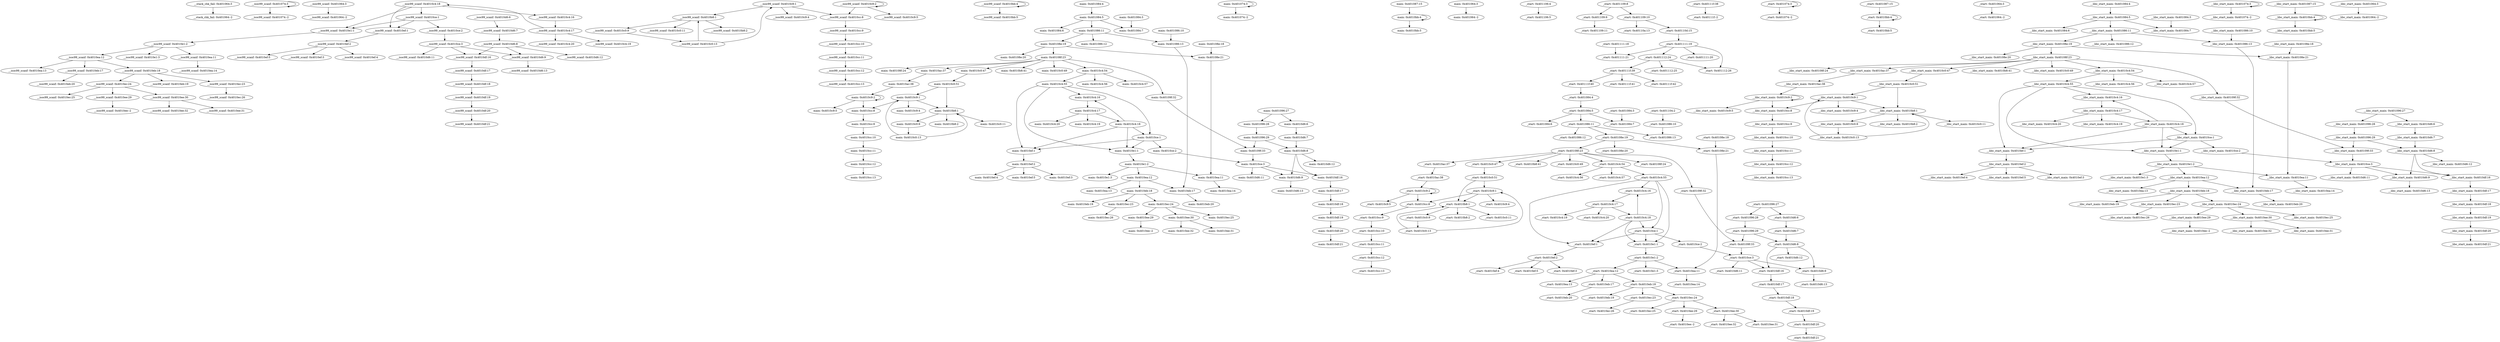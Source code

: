 digraph {
__stack_chk_fail_401064_3 [label="__stack_chk_fail: 0x401064:3"];
"__stack_chk_fail_401064_-2" [label="__stack_chk_fail: 0x401064:-2"];
__isoc99_scanf_401074_3 [label="__isoc99_scanf: 0x401074:3"];
"__isoc99_scanf_401074_-2" [label="__isoc99_scanf: 0x401074:-2"];
__isoc99_scanf_401064_3 [label="__isoc99_scanf: 0x401064:3"];
"__isoc99_scanf_401064_-2" [label="__isoc99_scanf: 0x401064:-2"];
__isoc99_scanf_4010ce_1 [label="__isoc99_scanf: 0x4010ce:1"];
__isoc99_scanf_4010ce_2 [label="__isoc99_scanf: 0x4010ce:2"];
__isoc99_scanf_4010e1_1 [label="__isoc99_scanf: 0x4010e1:1"];
__isoc99_scanf_4010ef_1 [label="__isoc99_scanf: 0x4010ef:1"];
__isoc99_scanf_4010ce_3 [label="__isoc99_scanf: 0x4010ce:3"];
__isoc99_scanf_4010d6_9 [label="__isoc99_scanf: 0x4010d6:9"];
__isoc99_scanf_4010d6_11 [label="__isoc99_scanf: 0x4010d6:11"];
__isoc99_scanf_4010df_16 [label="__isoc99_scanf: 0x4010df:16"];
__isoc99_scanf_4010d6_6 [label="__isoc99_scanf: 0x4010d6:6"];
__isoc99_scanf_4010d6_7 [label="__isoc99_scanf: 0x4010d6:7"];
__isoc99_scanf_4010d6_8 [label="__isoc99_scanf: 0x4010d6:8"];
__isoc99_scanf_4010d6_12 [label="__isoc99_scanf: 0x4010d6:12"];
__isoc99_scanf_4010d6_13 [label="__isoc99_scanf: 0x4010d6:13"];
__isoc99_scanf_4010df_17 [label="__isoc99_scanf: 0x4010df:17"];
__isoc99_scanf_4010df_18 [label="__isoc99_scanf: 0x4010df:18"];
__isoc99_scanf_4010df_19 [label="__isoc99_scanf: 0x4010df:19"];
__isoc99_scanf_4010df_20 [label="__isoc99_scanf: 0x4010df:20"];
__isoc99_scanf_4010df_21 [label="__isoc99_scanf: 0x4010df:21"];
__isoc99_scanf_4010e1_2 [label="__isoc99_scanf: 0x4010e1:2"];
__isoc99_scanf_4010e1_3 [label="__isoc99_scanf: 0x4010e1:3"];
__isoc99_scanf_4010ea_11 [label="__isoc99_scanf: 0x4010ea:11"];
__isoc99_scanf_4010ea_12 [label="__isoc99_scanf: 0x4010ea:12"];
__isoc99_scanf_4010ea_14 [label="__isoc99_scanf: 0x4010ea:14"];
__isoc99_scanf_4010ea_13 [label="__isoc99_scanf: 0x4010ea:13"];
__isoc99_scanf_4010eb_17 [label="__isoc99_scanf: 0x4010eb:17"];
__isoc99_scanf_4010eb_18 [label="__isoc99_scanf: 0x4010eb:18"];
__isoc99_scanf_4010eb_20 [label="__isoc99_scanf: 0x4010eb:20"];
__isoc99_scanf_4010eb_19 [label="__isoc99_scanf: 0x4010eb:19"];
__isoc99_scanf_4010ec_23 [label="__isoc99_scanf: 0x4010ec:23"];
__isoc99_scanf_4010ec_24 [label="__isoc99_scanf: 0x4010ec:24"];
__isoc99_scanf_4010ec_26 [label="__isoc99_scanf: 0x4010ec:26"];
__isoc99_scanf_4010ec_25 [label="__isoc99_scanf: 0x4010ec:25"];
__isoc99_scanf_4010ee_29 [label="__isoc99_scanf: 0x4010ee:29"];
__isoc99_scanf_4010ee_30 [label="__isoc99_scanf: 0x4010ee:30"];
"__isoc99_scanf_4010ee_-2" [label="__isoc99_scanf: 0x4010ee:-2"];
__isoc99_scanf_4010ee_31 [label="__isoc99_scanf: 0x4010ee:31"];
__isoc99_scanf_4010ee_32 [label="__isoc99_scanf: 0x4010ee:32"];
__isoc99_scanf_4010ef_2 [label="__isoc99_scanf: 0x4010ef:2"];
__isoc99_scanf_4010ef_3 [label="__isoc99_scanf: 0x4010ef:3"];
__isoc99_scanf_4010ef_4 [label="__isoc99_scanf: 0x4010ef:4"];
__isoc99_scanf_4010ef_5 [label="__isoc99_scanf: 0x4010ef:5"];
__isoc99_scanf_4010c9_1 [label="__isoc99_scanf: 0x4010c9:1"];
__isoc99_scanf_4010c9_4 [label="__isoc99_scanf: 0x4010c9:4"];
__isoc99_scanf_4010cc_8 [label="__isoc99_scanf: 0x4010cc:8"];
__isoc99_scanf_4010b8_1 [label="__isoc99_scanf: 0x4010b8:1"];
__isoc99_scanf_4010c9_2 [label="__isoc99_scanf: 0x4010c9:2"];
__isoc99_scanf_4010c9_5 [label="__isoc99_scanf: 0x4010c9:5"];
__isoc99_scanf_4010cc_9 [label="__isoc99_scanf: 0x4010cc:9"];
__isoc99_scanf_4010cc_10 [label="__isoc99_scanf: 0x4010cc:10"];
__isoc99_scanf_4010cc_11 [label="__isoc99_scanf: 0x4010cc:11"];
__isoc99_scanf_4010cc_12 [label="__isoc99_scanf: 0x4010cc:12"];
__isoc99_scanf_4010cc_13 [label="__isoc99_scanf: 0x4010cc:13"];
__isoc99_scanf_4010b8_2 [label="__isoc99_scanf: 0x4010b8:2"];
__isoc99_scanf_4010c0_9 [label="__isoc99_scanf: 0x4010c0:9"];
__isoc99_scanf_4010c0_11 [label="__isoc99_scanf: 0x4010c0:11"];
__isoc99_scanf_4010bb_4 [label="__isoc99_scanf: 0x4010bb:4"];
__isoc99_scanf_4010bb_5 [label="__isoc99_scanf: 0x4010bb:5"];
__isoc99_scanf_4010c0_13 [label="__isoc99_scanf: 0x4010c0:13"];
__isoc99_scanf_4010c4_16 [label="__isoc99_scanf: 0x4010c4:16"];
__isoc99_scanf_4010c4_17 [label="__isoc99_scanf: 0x4010c4:17"];
__isoc99_scanf_4010c4_18 [label="__isoc99_scanf: 0x4010c4:18"];
__isoc99_scanf_4010c4_19 [label="__isoc99_scanf: 0x4010c4:19"];
__isoc99_scanf_4010c4_20 [label="__isoc99_scanf: 0x4010c4:20"];
main_401084_4 [label="main: 0x401084:4"];
main_401084_5 [label="main: 0x401084:5"];
main_401084_6 [label="main: 0x401084:6"];
main_401084_7 [label="main: 0x401084:7"];
main_401086_11 [label="main: 0x401086:11"];
main_401084_3 [label="main: 0x401084:3"];
main_401086_12 [label="main: 0x401086:12"];
main_401086_13 [label="main: 0x401086:13"];
main_40108e_19 [label="main: 0x40108e:19"];
main_4010eb_17 [label="main: 0x4010eb:17"];
main_401086_10 [label="main: 0x401086:10"];
main_40108e_20 [label="main: 0x40108e:20"];
main_40108e_21 [label="main: 0x40108e:21"];
main_40108f_23 [label="main: 0x40108f:23"];
main_4010ea_11 [label="main: 0x4010ea:11"];
main_40108e_18 [label="main: 0x40108e:18"];
main_40108f_24 [label="main: 0x40108f:24"];
main_40109f_32 [label="main: 0x40109f:32"];
main_4010ac_37 [label="main: 0x4010ac:37"];
main_4010b8_41 [label="main: 0x4010b8:41"];
main_4010c0_47 [label="main: 0x4010c0:47"];
main_4010c0_49 [label="main: 0x4010c0:49"];
main_4010c4_54 [label="main: 0x4010c4:54"];
main_401096_27 [label="main: 0x401096:27"];
main_401096_28 [label="main: 0x401096:28"];
main_4010d6_6 [label="main: 0x4010d6:6"];
main_401096_29 [label="main: 0x401096:29"];
main_40109f_33 [label="main: 0x40109f:33"];
main_4010d6_8 [label="main: 0x4010d6:8"];
main_4010ce_3 [label="main: 0x4010ce:3"];
main_4010ac_38 [label="main: 0x4010ac:38"];
main_4010c9_2 [label="main: 0x4010c9:2"];
main_4010c0_51 [label="main: 0x4010c0:51"];
main_4010c9_1 [label="main: 0x4010c9:1"];
main_4010b8_1 [label="main: 0x4010b8:1"];
main_4010c4_55 [label="main: 0x4010c4:55"];
main_4010c4_56 [label="main: 0x4010c4:56"];
main_4010c4_57 [label="main: 0x4010c4:57"];
main_4010c4_16 [label="main: 0x4010c4:16"];
main_4010ce_1 [label="main: 0x4010ce:1"];
main_4010e1_1 [label="main: 0x4010e1:1"];
main_4010ef_1 [label="main: 0x4010ef:1"];
main_401074_3 [label="main: 0x401074:3"];
"main_401074_-2" [label="main: 0x401074:-2"];
main_4010c9_4 [label="main: 0x4010c9:4"];
main_4010cc_8 [label="main: 0x4010cc:8"];
main_4010c9_5 [label="main: 0x4010c9:5"];
main_4010cc_9 [label="main: 0x4010cc:9"];
main_4010cc_10 [label="main: 0x4010cc:10"];
main_4010cc_11 [label="main: 0x4010cc:11"];
main_4010cc_12 [label="main: 0x4010cc:12"];
main_4010cc_13 [label="main: 0x4010cc:13"];
main_4010b8_2 [label="main: 0x4010b8:2"];
main_4010c0_9 [label="main: 0x4010c0:9"];
main_4010c0_11 [label="main: 0x4010c0:11"];
main_4010bb_4 [label="main: 0x4010bb:4"];
main_4010bb_5 [label="main: 0x4010bb:5"];
main_4010c0_13 [label="main: 0x4010c0:13"];
main_4010c4_17 [label="main: 0x4010c4:17"];
main_4010c4_18 [label="main: 0x4010c4:18"];
main_4010c4_19 [label="main: 0x4010c4:19"];
main_4010c4_20 [label="main: 0x4010c4:20"];
main_4010ce_2 [label="main: 0x4010ce:2"];
main_4010d6_9 [label="main: 0x4010d6:9"];
main_4010d6_11 [label="main: 0x4010d6:11"];
main_4010df_16 [label="main: 0x4010df:16"];
main_4010d6_7 [label="main: 0x4010d6:7"];
main_4010d6_12 [label="main: 0x4010d6:12"];
main_4010d6_13 [label="main: 0x4010d6:13"];
main_4010df_17 [label="main: 0x4010df:17"];
main_4010df_18 [label="main: 0x4010df:18"];
main_4010df_19 [label="main: 0x4010df:19"];
main_4010df_20 [label="main: 0x4010df:20"];
main_4010df_21 [label="main: 0x4010df:21"];
main_4010e1_2 [label="main: 0x4010e1:2"];
main_4010e1_3 [label="main: 0x4010e1:3"];
main_4010ea_12 [label="main: 0x4010ea:12"];
main_4010ea_14 [label="main: 0x4010ea:14"];
main_4010ea_13 [label="main: 0x4010ea:13"];
main_4010eb_18 [label="main: 0x4010eb:18"];
main_4010eb_20 [label="main: 0x4010eb:20"];
main_4010eb_19 [label="main: 0x4010eb:19"];
main_4010ec_23 [label="main: 0x4010ec:23"];
main_4010ec_24 [label="main: 0x4010ec:24"];
main_4010ec_26 [label="main: 0x4010ec:26"];
main_4010ec_25 [label="main: 0x4010ec:25"];
main_4010ee_29 [label="main: 0x4010ee:29"];
main_4010ee_30 [label="main: 0x4010ee:30"];
"main_4010ee_-2" [label="main: 0x4010ee:-2"];
main_4010ee_31 [label="main: 0x4010ee:31"];
main_4010ee_32 [label="main: 0x4010ee:32"];
main_4010ef_2 [label="main: 0x4010ef:2"];
main_4010ef_3 [label="main: 0x4010ef:3"];
main_4010ef_4 [label="main: 0x4010ef:4"];
main_4010ef_5 [label="main: 0x4010ef:5"];
main_401064_3 [label="main: 0x401064:3"];
"main_401064_-2" [label="main: 0x401064:-2"];
main_401087_15 [label="main: 0x401087:15"];
_start_401106_4 [label="_start: 0x401106:4"];
_start_401106_5 [label="_start: 0x401106:5"];
_start_401109_8 [label="_start: 0x401109:8"];
_start_401109_9 [label="_start: 0x401109:9"];
_start_401109_10 [label="_start: 0x401109:10"];
_start_401109_11 [label="_start: 0x401109:11"];
_start_40110a_13 [label="_start: 0x40110a:13"];
_start_40110d_15 [label="_start: 0x40110d:15"];
_start_401111_19 [label="_start: 0x401111:19"];
_start_401111_20 [label="_start: 0x401111:20"];
_start_401111_21 [label="_start: 0x401111:21"];
_start_401112_24 [label="_start: 0x401112:24"];
_start_401112_26 [label="_start: 0x401112:26"];
_start_401111_18 [label="_start: 0x401111:18"];
_start_401112_25 [label="_start: 0x401112:25"];
_start_40111f_39 [label="_start: 0x40111f:39"];
_start_40111f_40 [label="_start: 0x40111f:40"];
_start_40111f_41 [label="_start: 0x40111f:41"];
_start_40111f_42 [label="_start: 0x40111f:42"];
_start_401084_4 [label="_start: 0x401084:4"];
_start_40111f_38 [label="_start: 0x40111f:38"];
"_start_40111f_-2" [label="_start: 0x40111f:-2"];
_start_401084_5 [label="_start: 0x401084:5"];
_start_401084_6 [label="_start: 0x401084:6"];
_start_401084_7 [label="_start: 0x401084:7"];
_start_401086_11 [label="_start: 0x401086:11"];
_start_401084_3 [label="_start: 0x401084:3"];
_start_401104_2 [label="_start: 0x401104:2"];
_start_401086_10 [label="_start: 0x401086:10"];
_start_401086_13 [label="_start: 0x401086:13"];
_start_401086_12 [label="_start: 0x401086:12"];
_start_40108e_19 [label="_start: 0x40108e:19"];
_start_40108e_20 [label="_start: 0x40108e:20"];
_start_40108e_21 [label="_start: 0x40108e:21"];
_start_40108f_23 [label="_start: 0x40108f:23"];
_start_4010ea_11 [label="_start: 0x4010ea:11"];
_start_40108e_18 [label="_start: 0x40108e:18"];
_start_40108f_24 [label="_start: 0x40108f:24"];
_start_40109f_32 [label="_start: 0x40109f:32"];
_start_4010ac_37 [label="_start: 0x4010ac:37"];
_start_4010b8_41 [label="_start: 0x4010b8:41"];
_start_4010c0_47 [label="_start: 0x4010c0:47"];
_start_4010c0_49 [label="_start: 0x4010c0:49"];
_start_4010c4_54 [label="_start: 0x4010c4:54"];
_start_401096_27 [label="_start: 0x401096:27"];
_start_401096_28 [label="_start: 0x401096:28"];
_start_4010d6_6 [label="_start: 0x4010d6:6"];
_start_401096_29 [label="_start: 0x401096:29"];
_start_40109f_33 [label="_start: 0x40109f:33"];
_start_4010d6_8 [label="_start: 0x4010d6:8"];
_start_4010ce_3 [label="_start: 0x4010ce:3"];
_start_4010ac_38 [label="_start: 0x4010ac:38"];
_start_4010c9_2 [label="_start: 0x4010c9:2"];
_start_4010c0_51 [label="_start: 0x4010c0:51"];
_start_4010c9_1 [label="_start: 0x4010c9:1"];
_start_4010b8_1 [label="_start: 0x4010b8:1"];
_start_4010c4_55 [label="_start: 0x4010c4:55"];
_start_4010c4_56 [label="_start: 0x4010c4:56"];
_start_4010c4_57 [label="_start: 0x4010c4:57"];
_start_4010c4_16 [label="_start: 0x4010c4:16"];
_start_4010ce_1 [label="_start: 0x4010ce:1"];
_start_4010e1_1 [label="_start: 0x4010e1:1"];
_start_4010ef_1 [label="_start: 0x4010ef:1"];
_start_401074_3 [label="_start: 0x401074:3"];
"_start_401074_-2" [label="_start: 0x401074:-2"];
_start_4010c9_4 [label="_start: 0x4010c9:4"];
_start_4010cc_8 [label="_start: 0x4010cc:8"];
_start_4010c9_5 [label="_start: 0x4010c9:5"];
_start_4010cc_9 [label="_start: 0x4010cc:9"];
_start_4010cc_10 [label="_start: 0x4010cc:10"];
_start_4010cc_11 [label="_start: 0x4010cc:11"];
_start_4010cc_12 [label="_start: 0x4010cc:12"];
_start_4010cc_13 [label="_start: 0x4010cc:13"];
_start_4010b8_2 [label="_start: 0x4010b8:2"];
_start_4010c0_9 [label="_start: 0x4010c0:9"];
_start_4010c0_11 [label="_start: 0x4010c0:11"];
_start_4010bb_4 [label="_start: 0x4010bb:4"];
_start_4010bb_5 [label="_start: 0x4010bb:5"];
_start_4010c0_13 [label="_start: 0x4010c0:13"];
_start_4010c4_17 [label="_start: 0x4010c4:17"];
_start_4010c4_18 [label="_start: 0x4010c4:18"];
_start_4010c4_19 [label="_start: 0x4010c4:19"];
_start_4010c4_20 [label="_start: 0x4010c4:20"];
_start_4010ce_2 [label="_start: 0x4010ce:2"];
_start_4010d6_9 [label="_start: 0x4010d6:9"];
_start_4010d6_11 [label="_start: 0x4010d6:11"];
_start_4010df_16 [label="_start: 0x4010df:16"];
_start_4010d6_7 [label="_start: 0x4010d6:7"];
_start_4010d6_12 [label="_start: 0x4010d6:12"];
_start_4010d6_13 [label="_start: 0x4010d6:13"];
_start_4010df_17 [label="_start: 0x4010df:17"];
_start_4010df_18 [label="_start: 0x4010df:18"];
_start_4010df_19 [label="_start: 0x4010df:19"];
_start_4010df_20 [label="_start: 0x4010df:20"];
_start_4010df_21 [label="_start: 0x4010df:21"];
_start_4010e1_2 [label="_start: 0x4010e1:2"];
_start_4010e1_3 [label="_start: 0x4010e1:3"];
_start_4010ea_12 [label="_start: 0x4010ea:12"];
_start_4010ea_14 [label="_start: 0x4010ea:14"];
_start_4010ea_13 [label="_start: 0x4010ea:13"];
_start_4010eb_17 [label="_start: 0x4010eb:17"];
_start_4010eb_18 [label="_start: 0x4010eb:18"];
_start_4010eb_20 [label="_start: 0x4010eb:20"];
_start_4010eb_19 [label="_start: 0x4010eb:19"];
_start_4010ec_23 [label="_start: 0x4010ec:23"];
_start_4010ec_24 [label="_start: 0x4010ec:24"];
_start_4010ec_26 [label="_start: 0x4010ec:26"];
_start_4010ec_25 [label="_start: 0x4010ec:25"];
_start_4010ee_29 [label="_start: 0x4010ee:29"];
_start_4010ee_30 [label="_start: 0x4010ee:30"];
"_start_4010ee_-2" [label="_start: 0x4010ee:-2"];
_start_4010ee_31 [label="_start: 0x4010ee:31"];
_start_4010ee_32 [label="_start: 0x4010ee:32"];
_start_4010ef_2 [label="_start: 0x4010ef:2"];
_start_4010ef_3 [label="_start: 0x4010ef:3"];
_start_4010ef_4 [label="_start: 0x4010ef:4"];
_start_4010ef_5 [label="_start: 0x4010ef:5"];
_start_401064_3 [label="_start: 0x401064:3"];
"_start_401064_-2" [label="_start: 0x401064:-2"];
_start_401087_15 [label="_start: 0x401087:15"];
__libc_start_main_401084_4 [label="__libc_start_main: 0x401084:4"];
__libc_start_main_401084_5 [label="__libc_start_main: 0x401084:5"];
__libc_start_main_401084_6 [label="__libc_start_main: 0x401084:6"];
__libc_start_main_401084_7 [label="__libc_start_main: 0x401084:7"];
__libc_start_main_401086_11 [label="__libc_start_main: 0x401086:11"];
__libc_start_main_401084_3 [label="__libc_start_main: 0x401084:3"];
__libc_start_main_401086_12 [label="__libc_start_main: 0x401086:12"];
__libc_start_main_401086_13 [label="__libc_start_main: 0x401086:13"];
__libc_start_main_40108e_19 [label="__libc_start_main: 0x40108e:19"];
__libc_start_main_4010eb_17 [label="__libc_start_main: 0x4010eb:17"];
__libc_start_main_401086_10 [label="__libc_start_main: 0x401086:10"];
__libc_start_main_40108e_20 [label="__libc_start_main: 0x40108e:20"];
__libc_start_main_40108e_21 [label="__libc_start_main: 0x40108e:21"];
__libc_start_main_40108f_23 [label="__libc_start_main: 0x40108f:23"];
__libc_start_main_4010ea_11 [label="__libc_start_main: 0x4010ea:11"];
__libc_start_main_40108e_18 [label="__libc_start_main: 0x40108e:18"];
__libc_start_main_40108f_24 [label="__libc_start_main: 0x40108f:24"];
__libc_start_main_40109f_32 [label="__libc_start_main: 0x40109f:32"];
__libc_start_main_4010ac_37 [label="__libc_start_main: 0x4010ac:37"];
__libc_start_main_4010b8_41 [label="__libc_start_main: 0x4010b8:41"];
__libc_start_main_4010c0_47 [label="__libc_start_main: 0x4010c0:47"];
__libc_start_main_4010c0_49 [label="__libc_start_main: 0x4010c0:49"];
__libc_start_main_4010c4_54 [label="__libc_start_main: 0x4010c4:54"];
__libc_start_main_401096_27 [label="__libc_start_main: 0x401096:27"];
__libc_start_main_401096_28 [label="__libc_start_main: 0x401096:28"];
__libc_start_main_4010d6_6 [label="__libc_start_main: 0x4010d6:6"];
__libc_start_main_401096_29 [label="__libc_start_main: 0x401096:29"];
__libc_start_main_40109f_33 [label="__libc_start_main: 0x40109f:33"];
__libc_start_main_4010d6_8 [label="__libc_start_main: 0x4010d6:8"];
__libc_start_main_4010ce_3 [label="__libc_start_main: 0x4010ce:3"];
__libc_start_main_4010ac_38 [label="__libc_start_main: 0x4010ac:38"];
__libc_start_main_4010c9_2 [label="__libc_start_main: 0x4010c9:2"];
__libc_start_main_4010c0_51 [label="__libc_start_main: 0x4010c0:51"];
__libc_start_main_4010c9_1 [label="__libc_start_main: 0x4010c9:1"];
__libc_start_main_4010b8_1 [label="__libc_start_main: 0x4010b8:1"];
__libc_start_main_4010c4_55 [label="__libc_start_main: 0x4010c4:55"];
__libc_start_main_4010c4_56 [label="__libc_start_main: 0x4010c4:56"];
__libc_start_main_4010c4_57 [label="__libc_start_main: 0x4010c4:57"];
__libc_start_main_4010c4_16 [label="__libc_start_main: 0x4010c4:16"];
__libc_start_main_4010ce_1 [label="__libc_start_main: 0x4010ce:1"];
__libc_start_main_4010e1_1 [label="__libc_start_main: 0x4010e1:1"];
__libc_start_main_4010ef_1 [label="__libc_start_main: 0x4010ef:1"];
__libc_start_main_401074_3 [label="__libc_start_main: 0x401074:3"];
"__libc_start_main_401074_-2" [label="__libc_start_main: 0x401074:-2"];
__libc_start_main_4010c9_4 [label="__libc_start_main: 0x4010c9:4"];
__libc_start_main_4010cc_8 [label="__libc_start_main: 0x4010cc:8"];
__libc_start_main_4010c9_5 [label="__libc_start_main: 0x4010c9:5"];
__libc_start_main_4010cc_9 [label="__libc_start_main: 0x4010cc:9"];
__libc_start_main_4010cc_10 [label="__libc_start_main: 0x4010cc:10"];
__libc_start_main_4010cc_11 [label="__libc_start_main: 0x4010cc:11"];
__libc_start_main_4010cc_12 [label="__libc_start_main: 0x4010cc:12"];
__libc_start_main_4010cc_13 [label="__libc_start_main: 0x4010cc:13"];
__libc_start_main_4010b8_2 [label="__libc_start_main: 0x4010b8:2"];
__libc_start_main_4010c0_9 [label="__libc_start_main: 0x4010c0:9"];
__libc_start_main_4010c0_11 [label="__libc_start_main: 0x4010c0:11"];
__libc_start_main_4010bb_4 [label="__libc_start_main: 0x4010bb:4"];
__libc_start_main_4010bb_5 [label="__libc_start_main: 0x4010bb:5"];
__libc_start_main_4010c0_13 [label="__libc_start_main: 0x4010c0:13"];
__libc_start_main_4010c4_17 [label="__libc_start_main: 0x4010c4:17"];
__libc_start_main_4010c4_18 [label="__libc_start_main: 0x4010c4:18"];
__libc_start_main_4010c4_19 [label="__libc_start_main: 0x4010c4:19"];
__libc_start_main_4010c4_20 [label="__libc_start_main: 0x4010c4:20"];
__libc_start_main_4010ce_2 [label="__libc_start_main: 0x4010ce:2"];
__libc_start_main_4010d6_9 [label="__libc_start_main: 0x4010d6:9"];
__libc_start_main_4010d6_11 [label="__libc_start_main: 0x4010d6:11"];
__libc_start_main_4010df_16 [label="__libc_start_main: 0x4010df:16"];
__libc_start_main_4010d6_7 [label="__libc_start_main: 0x4010d6:7"];
__libc_start_main_4010d6_12 [label="__libc_start_main: 0x4010d6:12"];
__libc_start_main_4010d6_13 [label="__libc_start_main: 0x4010d6:13"];
__libc_start_main_4010df_17 [label="__libc_start_main: 0x4010df:17"];
__libc_start_main_4010df_18 [label="__libc_start_main: 0x4010df:18"];
__libc_start_main_4010df_19 [label="__libc_start_main: 0x4010df:19"];
__libc_start_main_4010df_20 [label="__libc_start_main: 0x4010df:20"];
__libc_start_main_4010df_21 [label="__libc_start_main: 0x4010df:21"];
__libc_start_main_4010e1_2 [label="__libc_start_main: 0x4010e1:2"];
__libc_start_main_4010e1_3 [label="__libc_start_main: 0x4010e1:3"];
__libc_start_main_4010ea_12 [label="__libc_start_main: 0x4010ea:12"];
__libc_start_main_4010ea_14 [label="__libc_start_main: 0x4010ea:14"];
__libc_start_main_4010ea_13 [label="__libc_start_main: 0x4010ea:13"];
__libc_start_main_4010eb_18 [label="__libc_start_main: 0x4010eb:18"];
__libc_start_main_4010eb_20 [label="__libc_start_main: 0x4010eb:20"];
__libc_start_main_4010eb_19 [label="__libc_start_main: 0x4010eb:19"];
__libc_start_main_4010ec_23 [label="__libc_start_main: 0x4010ec:23"];
__libc_start_main_4010ec_24 [label="__libc_start_main: 0x4010ec:24"];
__libc_start_main_4010ec_26 [label="__libc_start_main: 0x4010ec:26"];
__libc_start_main_4010ec_25 [label="__libc_start_main: 0x4010ec:25"];
__libc_start_main_4010ee_29 [label="__libc_start_main: 0x4010ee:29"];
__libc_start_main_4010ee_30 [label="__libc_start_main: 0x4010ee:30"];
"__libc_start_main_4010ee_-2" [label="__libc_start_main: 0x4010ee:-2"];
__libc_start_main_4010ee_31 [label="__libc_start_main: 0x4010ee:31"];
__libc_start_main_4010ee_32 [label="__libc_start_main: 0x4010ee:32"];
__libc_start_main_4010ef_2 [label="__libc_start_main: 0x4010ef:2"];
__libc_start_main_4010ef_3 [label="__libc_start_main: 0x4010ef:3"];
__libc_start_main_4010ef_4 [label="__libc_start_main: 0x4010ef:4"];
__libc_start_main_4010ef_5 [label="__libc_start_main: 0x4010ef:5"];
__libc_start_main_401064_3 [label="__libc_start_main: 0x401064:3"];
"__libc_start_main_401064_-2" [label="__libc_start_main: 0x401064:-2"];
__libc_start_main_401087_15 [label="__libc_start_main: 0x401087:15"];
__stack_chk_fail_401064_3 -> "__stack_chk_fail_401064_-2";
__isoc99_scanf_401074_3 -> "__isoc99_scanf_401074_-2";
__isoc99_scanf_401074_3 -> __isoc99_scanf_401074_3;
__isoc99_scanf_401064_3 -> "__isoc99_scanf_401064_-2";
__isoc99_scanf_4010ce_1 -> __isoc99_scanf_4010ce_2;
__isoc99_scanf_4010ce_1 -> __isoc99_scanf_4010e1_1;
__isoc99_scanf_4010ce_1 -> __isoc99_scanf_4010ef_1;
__isoc99_scanf_4010ce_2 -> __isoc99_scanf_4010ce_3;
__isoc99_scanf_4010e1_1 -> __isoc99_scanf_4010e1_2;
__isoc99_scanf_4010ef_1 -> __isoc99_scanf_4010ef_2;
__isoc99_scanf_4010ce_3 -> __isoc99_scanf_4010d6_9;
__isoc99_scanf_4010ce_3 -> __isoc99_scanf_4010d6_11;
__isoc99_scanf_4010ce_3 -> __isoc99_scanf_4010df_16;
__isoc99_scanf_4010d6_9 -> __isoc99_scanf_4010d6_13;
__isoc99_scanf_4010df_16 -> __isoc99_scanf_4010df_17;
__isoc99_scanf_4010d6_6 -> __isoc99_scanf_4010d6_7;
__isoc99_scanf_4010d6_7 -> __isoc99_scanf_4010d6_8;
__isoc99_scanf_4010d6_8 -> __isoc99_scanf_4010d6_9;
__isoc99_scanf_4010d6_8 -> __isoc99_scanf_4010d6_12;
__isoc99_scanf_4010d6_8 -> __isoc99_scanf_4010df_16;
__isoc99_scanf_4010df_17 -> __isoc99_scanf_4010df_18;
__isoc99_scanf_4010df_18 -> __isoc99_scanf_4010df_19;
__isoc99_scanf_4010df_19 -> __isoc99_scanf_4010df_20;
__isoc99_scanf_4010df_20 -> __isoc99_scanf_4010df_21;
__isoc99_scanf_4010e1_2 -> __isoc99_scanf_4010e1_3;
__isoc99_scanf_4010e1_2 -> __isoc99_scanf_4010ea_11;
__isoc99_scanf_4010e1_2 -> __isoc99_scanf_4010ea_12;
__isoc99_scanf_4010ea_11 -> __isoc99_scanf_4010ea_14;
__isoc99_scanf_4010ea_12 -> __isoc99_scanf_4010ea_13;
__isoc99_scanf_4010ea_12 -> __isoc99_scanf_4010eb_17;
__isoc99_scanf_4010ea_12 -> __isoc99_scanf_4010eb_18;
__isoc99_scanf_4010eb_17 -> __isoc99_scanf_4010eb_20;
__isoc99_scanf_4010eb_18 -> __isoc99_scanf_4010eb_19;
__isoc99_scanf_4010eb_18 -> __isoc99_scanf_4010ec_23;
__isoc99_scanf_4010eb_18 -> __isoc99_scanf_4010ec_24;
__isoc99_scanf_4010ec_23 -> __isoc99_scanf_4010ec_26;
__isoc99_scanf_4010ec_24 -> __isoc99_scanf_4010ec_25;
__isoc99_scanf_4010ec_24 -> __isoc99_scanf_4010ee_29;
__isoc99_scanf_4010ec_24 -> __isoc99_scanf_4010ee_30;
__isoc99_scanf_4010ee_29 -> "__isoc99_scanf_4010ee_-2";
__isoc99_scanf_4010ee_30 -> __isoc99_scanf_4010ee_31;
__isoc99_scanf_4010ee_30 -> __isoc99_scanf_4010ee_32;
__isoc99_scanf_4010ef_2 -> __isoc99_scanf_4010ef_3;
__isoc99_scanf_4010ef_2 -> __isoc99_scanf_4010ef_4;
__isoc99_scanf_4010ef_2 -> __isoc99_scanf_4010ef_5;
__isoc99_scanf_4010c9_1 -> __isoc99_scanf_4010c9_4;
__isoc99_scanf_4010c9_1 -> __isoc99_scanf_4010cc_8;
__isoc99_scanf_4010c9_1 -> __isoc99_scanf_4010b8_1;
__isoc99_scanf_4010cc_8 -> __isoc99_scanf_4010cc_9;
__isoc99_scanf_4010b8_1 -> __isoc99_scanf_4010b8_2;
__isoc99_scanf_4010b8_1 -> __isoc99_scanf_4010c0_9;
__isoc99_scanf_4010b8_1 -> __isoc99_scanf_4010c0_11;
__isoc99_scanf_4010c9_2 -> __isoc99_scanf_4010c9_5;
__isoc99_scanf_4010c9_2 -> __isoc99_scanf_4010cc_8;
__isoc99_scanf_4010c9_2 -> __isoc99_scanf_4010c9_2;
__isoc99_scanf_4010cc_9 -> __isoc99_scanf_4010cc_10;
__isoc99_scanf_4010cc_10 -> __isoc99_scanf_4010cc_11;
__isoc99_scanf_4010cc_11 -> __isoc99_scanf_4010cc_12;
__isoc99_scanf_4010cc_12 -> __isoc99_scanf_4010cc_13;
__isoc99_scanf_4010c0_9 -> __isoc99_scanf_4010c0_13;
__isoc99_scanf_4010bb_4 -> __isoc99_scanf_4010bb_5;
__isoc99_scanf_4010bb_4 -> __isoc99_scanf_4010bb_4;
__isoc99_scanf_4010c0_13 -> __isoc99_scanf_4010c9_1;
__isoc99_scanf_4010c0_13 -> __isoc99_scanf_4010b8_1;
__isoc99_scanf_4010c4_16 -> __isoc99_scanf_4010c4_17;
__isoc99_scanf_4010c4_17 -> __isoc99_scanf_4010c4_18;
__isoc99_scanf_4010c4_17 -> __isoc99_scanf_4010c4_19;
__isoc99_scanf_4010c4_17 -> __isoc99_scanf_4010c4_20;
__isoc99_scanf_4010c4_18 -> __isoc99_scanf_4010c4_16;
__isoc99_scanf_4010c4_18 -> __isoc99_scanf_4010ce_1;
__isoc99_scanf_4010c4_18 -> __isoc99_scanf_4010e1_1;
__isoc99_scanf_4010c4_18 -> __isoc99_scanf_4010ef_1;
main_401084_4 -> main_401084_5;
main_401084_5 -> main_401084_6;
main_401084_5 -> main_401084_7;
main_401084_5 -> main_401086_11;
main_401086_11 -> main_401086_12;
main_401086_11 -> main_401086_13;
main_401086_11 -> main_40108e_19;
main_401084_3 -> main_401084_7;
main_401086_13 -> main_4010eb_17;
main_40108e_19 -> main_40108e_20;
main_40108e_19 -> main_40108e_21;
main_40108e_19 -> main_40108f_23;
main_4010eb_17 -> main_4010eb_20;
main_401086_10 -> main_401086_13;
main_40108e_21 -> main_4010ea_11;
main_40108f_23 -> main_40108f_24;
main_40108f_23 -> main_40109f_32;
main_40108f_23 -> main_4010ac_37;
main_40108f_23 -> main_4010b8_41;
main_40108f_23 -> main_4010c0_47;
main_40108f_23 -> main_4010c0_49;
main_40108f_23 -> main_4010c4_54;
main_4010ea_11 -> main_4010ea_14;
main_40108e_18 -> main_40108e_21;
main_40109f_32 -> main_40109f_33;
main_4010ac_37 -> main_4010ac_38;
main_4010c0_47 -> main_4010c0_51;
main_4010c4_54 -> main_4010c4_55;
main_4010c4_54 -> main_4010c4_56;
main_4010c4_54 -> main_4010c4_57;
main_401096_27 -> main_401096_28;
main_401096_27 -> main_4010d6_6;
main_401096_28 -> main_401096_29;
main_4010d6_6 -> main_4010d6_7;
main_401096_29 -> main_40109f_33;
main_401096_29 -> main_4010d6_8;
main_40109f_33 -> main_4010ce_3;
main_4010d6_8 -> main_4010d6_9;
main_4010d6_8 -> main_4010d6_12;
main_4010d6_8 -> main_4010df_16;
main_4010ce_3 -> main_4010d6_9;
main_4010ce_3 -> main_4010d6_11;
main_4010ce_3 -> main_4010df_16;
main_4010ac_38 -> main_4010c9_2;
main_4010c9_2 -> main_4010c9_5;
main_4010c9_2 -> main_4010cc_8;
main_4010c9_2 -> main_4010c9_2;
main_4010c0_51 -> main_4010c9_1;
main_4010c0_51 -> main_4010b8_1;
main_4010c9_1 -> main_4010c9_4;
main_4010c9_1 -> main_4010cc_8;
main_4010c9_1 -> main_4010b8_1;
main_4010b8_1 -> main_4010b8_2;
main_4010b8_1 -> main_4010c0_9;
main_4010b8_1 -> main_4010c0_11;
main_4010c4_55 -> main_4010c4_16;
main_4010c4_55 -> main_4010ce_1;
main_4010c4_55 -> main_4010e1_1;
main_4010c4_55 -> main_4010ef_1;
main_4010c4_16 -> main_4010c4_17;
main_4010ce_1 -> main_4010ce_2;
main_4010ce_1 -> main_4010e1_1;
main_4010ce_1 -> main_4010ef_1;
main_4010e1_1 -> main_4010e1_2;
main_4010ef_1 -> main_4010ef_2;
main_401074_3 -> "main_401074_-2";
main_401074_3 -> main_401074_3;
main_4010cc_8 -> main_4010cc_9;
main_4010cc_9 -> main_4010cc_10;
main_4010cc_10 -> main_4010cc_11;
main_4010cc_11 -> main_4010cc_12;
main_4010cc_12 -> main_4010cc_13;
main_4010c0_9 -> main_4010c0_13;
main_4010bb_4 -> main_4010bb_5;
main_4010bb_4 -> main_4010bb_4;
main_4010c0_13 -> main_4010c9_1;
main_4010c0_13 -> main_4010b8_1;
main_4010c4_17 -> main_4010c4_18;
main_4010c4_17 -> main_4010c4_19;
main_4010c4_17 -> main_4010c4_20;
main_4010c4_18 -> main_4010c4_16;
main_4010c4_18 -> main_4010ce_1;
main_4010c4_18 -> main_4010e1_1;
main_4010c4_18 -> main_4010ef_1;
main_4010ce_2 -> main_4010ce_3;
main_4010d6_9 -> main_4010d6_13;
main_4010df_16 -> main_4010df_17;
main_4010d6_7 -> main_4010d6_8;
main_4010df_17 -> main_4010df_18;
main_4010df_18 -> main_4010df_19;
main_4010df_19 -> main_4010df_20;
main_4010df_20 -> main_4010df_21;
main_4010e1_2 -> main_4010e1_3;
main_4010e1_2 -> main_4010ea_11;
main_4010e1_2 -> main_4010ea_12;
main_4010ea_12 -> main_4010ea_13;
main_4010ea_12 -> main_4010eb_17;
main_4010ea_12 -> main_4010eb_18;
main_4010eb_18 -> main_4010eb_19;
main_4010eb_18 -> main_4010ec_23;
main_4010eb_18 -> main_4010ec_24;
main_4010ec_23 -> main_4010ec_26;
main_4010ec_24 -> main_4010ec_25;
main_4010ec_24 -> main_4010ee_29;
main_4010ec_24 -> main_4010ee_30;
main_4010ee_29 -> "main_4010ee_-2";
main_4010ee_30 -> main_4010ee_31;
main_4010ee_30 -> main_4010ee_32;
main_4010ef_2 -> main_4010ef_3;
main_4010ef_2 -> main_4010ef_4;
main_4010ef_2 -> main_4010ef_5;
main_401064_3 -> "main_401064_-2";
main_401087_15 -> main_4010bb_4;
_start_401106_4 -> _start_401106_5;
_start_401109_8 -> _start_401109_9;
_start_401109_8 -> _start_401109_10;
_start_401109_9 -> _start_401109_11;
_start_401109_10 -> _start_40110a_13;
_start_401109_10 -> _start_40110d_15;
_start_40110d_15 -> _start_401111_19;
_start_401111_19 -> _start_401111_20;
_start_401111_19 -> _start_401111_21;
_start_401111_19 -> _start_401112_24;
_start_401111_19 -> _start_401112_26;
_start_401112_24 -> _start_401112_25;
_start_401112_24 -> _start_401112_26;
_start_401112_24 -> _start_40111f_39;
_start_401111_18 -> _start_401111_21;
_start_40111f_39 -> _start_40111f_40;
_start_40111f_39 -> _start_40111f_41;
_start_40111f_39 -> _start_40111f_42;
_start_40111f_40 -> _start_401084_4;
_start_401084_4 -> _start_401084_5;
_start_40111f_38 -> "_start_40111f_-2";
_start_401084_5 -> _start_401084_6;
_start_401084_5 -> _start_401084_7;
_start_401084_5 -> _start_401086_11;
_start_401086_11 -> _start_401086_12;
_start_401086_11 -> _start_401086_13;
_start_401086_11 -> _start_40108e_19;
_start_401084_3 -> _start_401084_7;
_start_401104_2 -> _start_401086_10;
_start_401086_10 -> _start_401086_13;
_start_40108e_19 -> _start_40108e_20;
_start_40108e_19 -> _start_40108e_21;
_start_40108e_19 -> _start_40108f_23;
_start_40108e_21 -> _start_4010ea_11;
_start_40108f_23 -> _start_40108f_24;
_start_40108f_23 -> _start_40109f_32;
_start_40108f_23 -> _start_4010ac_37;
_start_40108f_23 -> _start_4010b8_41;
_start_40108f_23 -> _start_4010c0_47;
_start_40108f_23 -> _start_4010c0_49;
_start_40108f_23 -> _start_4010c4_54;
_start_4010ea_11 -> _start_4010ea_14;
_start_40108e_18 -> _start_40108e_21;
_start_40109f_32 -> _start_40109f_33;
_start_4010ac_37 -> _start_4010ac_38;
_start_4010c0_47 -> _start_4010c0_51;
_start_4010c4_54 -> _start_4010c4_55;
_start_4010c4_54 -> _start_4010c4_56;
_start_4010c4_54 -> _start_4010c4_57;
_start_401096_27 -> _start_401096_28;
_start_401096_27 -> _start_4010d6_6;
_start_401096_28 -> _start_401096_29;
_start_4010d6_6 -> _start_4010d6_7;
_start_401096_29 -> _start_40109f_33;
_start_401096_29 -> _start_4010d6_8;
_start_40109f_33 -> _start_4010ce_3;
_start_4010d6_8 -> _start_4010d6_9;
_start_4010d6_8 -> _start_4010d6_12;
_start_4010d6_8 -> _start_4010df_16;
_start_4010ce_3 -> _start_4010d6_9;
_start_4010ce_3 -> _start_4010d6_11;
_start_4010ce_3 -> _start_4010df_16;
_start_4010ac_38 -> _start_4010c9_2;
_start_4010c9_2 -> _start_4010c9_5;
_start_4010c9_2 -> _start_4010cc_8;
_start_4010c9_2 -> _start_4010c9_2;
_start_4010c0_51 -> _start_4010c9_1;
_start_4010c0_51 -> _start_4010b8_1;
_start_4010c9_1 -> _start_4010c9_4;
_start_4010c9_1 -> _start_4010cc_8;
_start_4010c9_1 -> _start_4010b8_1;
_start_4010b8_1 -> _start_4010b8_2;
_start_4010b8_1 -> _start_4010c0_9;
_start_4010b8_1 -> _start_4010c0_11;
_start_4010c4_55 -> _start_4010c4_16;
_start_4010c4_55 -> _start_4010ce_1;
_start_4010c4_55 -> _start_4010e1_1;
_start_4010c4_55 -> _start_4010ef_1;
_start_4010c4_16 -> _start_4010c4_17;
_start_4010ce_1 -> _start_4010ce_2;
_start_4010ce_1 -> _start_4010e1_1;
_start_4010ce_1 -> _start_4010ef_1;
_start_4010e1_1 -> _start_4010e1_2;
_start_4010ef_1 -> _start_4010ef_2;
_start_401074_3 -> "_start_401074_-2";
_start_401074_3 -> _start_401074_3;
_start_4010cc_8 -> _start_4010cc_9;
_start_4010cc_9 -> _start_4010cc_10;
_start_4010cc_10 -> _start_4010cc_11;
_start_4010cc_11 -> _start_4010cc_12;
_start_4010cc_12 -> _start_4010cc_13;
_start_4010c0_9 -> _start_4010c0_13;
_start_4010bb_4 -> _start_4010bb_5;
_start_4010bb_4 -> _start_4010bb_4;
_start_4010c0_13 -> _start_4010c9_1;
_start_4010c0_13 -> _start_4010b8_1;
_start_4010c4_17 -> _start_4010c4_18;
_start_4010c4_17 -> _start_4010c4_19;
_start_4010c4_17 -> _start_4010c4_20;
_start_4010c4_18 -> _start_4010c4_16;
_start_4010c4_18 -> _start_4010ce_1;
_start_4010c4_18 -> _start_4010e1_1;
_start_4010c4_18 -> _start_4010ef_1;
_start_4010ce_2 -> _start_4010ce_3;
_start_4010d6_9 -> _start_4010d6_13;
_start_4010df_16 -> _start_4010df_17;
_start_4010d6_7 -> _start_4010d6_8;
_start_4010df_17 -> _start_4010df_18;
_start_4010df_18 -> _start_4010df_19;
_start_4010df_19 -> _start_4010df_20;
_start_4010df_20 -> _start_4010df_21;
_start_4010e1_2 -> _start_4010e1_3;
_start_4010e1_2 -> _start_4010ea_11;
_start_4010e1_2 -> _start_4010ea_12;
_start_4010ea_12 -> _start_4010ea_13;
_start_4010ea_12 -> _start_4010eb_17;
_start_4010ea_12 -> _start_4010eb_18;
_start_4010eb_17 -> _start_4010eb_20;
_start_4010eb_18 -> _start_4010eb_19;
_start_4010eb_18 -> _start_4010ec_23;
_start_4010eb_18 -> _start_4010ec_24;
_start_4010ec_23 -> _start_4010ec_26;
_start_4010ec_24 -> _start_4010ec_25;
_start_4010ec_24 -> _start_4010ee_29;
_start_4010ec_24 -> _start_4010ee_30;
_start_4010ee_29 -> "_start_4010ee_-2";
_start_4010ee_30 -> _start_4010ee_31;
_start_4010ee_30 -> _start_4010ee_32;
_start_4010ef_2 -> _start_4010ef_3;
_start_4010ef_2 -> _start_4010ef_4;
_start_4010ef_2 -> _start_4010ef_5;
_start_401064_3 -> "_start_401064_-2";
_start_401087_15 -> _start_4010bb_4;
__libc_start_main_401084_4 -> __libc_start_main_401084_5;
__libc_start_main_401084_5 -> __libc_start_main_401084_6;
__libc_start_main_401084_5 -> __libc_start_main_401084_7;
__libc_start_main_401084_5 -> __libc_start_main_401086_11;
__libc_start_main_401086_11 -> __libc_start_main_401086_12;
__libc_start_main_401086_11 -> __libc_start_main_401086_13;
__libc_start_main_401086_11 -> __libc_start_main_40108e_19;
__libc_start_main_401084_3 -> __libc_start_main_401084_7;
__libc_start_main_401086_13 -> __libc_start_main_4010eb_17;
__libc_start_main_40108e_19 -> __libc_start_main_40108e_20;
__libc_start_main_40108e_19 -> __libc_start_main_40108e_21;
__libc_start_main_40108e_19 -> __libc_start_main_40108f_23;
__libc_start_main_4010eb_17 -> __libc_start_main_4010eb_20;
__libc_start_main_401086_10 -> __libc_start_main_401086_13;
__libc_start_main_40108e_21 -> __libc_start_main_4010ea_11;
__libc_start_main_40108f_23 -> __libc_start_main_40108f_24;
__libc_start_main_40108f_23 -> __libc_start_main_40109f_32;
__libc_start_main_40108f_23 -> __libc_start_main_4010ac_37;
__libc_start_main_40108f_23 -> __libc_start_main_4010b8_41;
__libc_start_main_40108f_23 -> __libc_start_main_4010c0_47;
__libc_start_main_40108f_23 -> __libc_start_main_4010c0_49;
__libc_start_main_40108f_23 -> __libc_start_main_4010c4_54;
__libc_start_main_4010ea_11 -> __libc_start_main_4010ea_14;
__libc_start_main_40108e_18 -> __libc_start_main_40108e_21;
__libc_start_main_40109f_32 -> __libc_start_main_40109f_33;
__libc_start_main_4010ac_37 -> __libc_start_main_4010ac_38;
__libc_start_main_4010c0_47 -> __libc_start_main_4010c0_51;
__libc_start_main_4010c4_54 -> __libc_start_main_4010c4_55;
__libc_start_main_4010c4_54 -> __libc_start_main_4010c4_56;
__libc_start_main_4010c4_54 -> __libc_start_main_4010c4_57;
__libc_start_main_401096_27 -> __libc_start_main_401096_28;
__libc_start_main_401096_27 -> __libc_start_main_4010d6_6;
__libc_start_main_401096_28 -> __libc_start_main_401096_29;
__libc_start_main_4010d6_6 -> __libc_start_main_4010d6_7;
__libc_start_main_401096_29 -> __libc_start_main_40109f_33;
__libc_start_main_401096_29 -> __libc_start_main_4010d6_8;
__libc_start_main_40109f_33 -> __libc_start_main_4010ce_3;
__libc_start_main_4010d6_8 -> __libc_start_main_4010d6_9;
__libc_start_main_4010d6_8 -> __libc_start_main_4010d6_12;
__libc_start_main_4010d6_8 -> __libc_start_main_4010df_16;
__libc_start_main_4010ce_3 -> __libc_start_main_4010d6_9;
__libc_start_main_4010ce_3 -> __libc_start_main_4010d6_11;
__libc_start_main_4010ce_3 -> __libc_start_main_4010df_16;
__libc_start_main_4010ac_38 -> __libc_start_main_4010c9_2;
__libc_start_main_4010c9_2 -> __libc_start_main_4010c9_5;
__libc_start_main_4010c9_2 -> __libc_start_main_4010cc_8;
__libc_start_main_4010c9_2 -> __libc_start_main_4010c9_2;
__libc_start_main_4010c0_51 -> __libc_start_main_4010c9_1;
__libc_start_main_4010c0_51 -> __libc_start_main_4010b8_1;
__libc_start_main_4010c9_1 -> __libc_start_main_4010c9_4;
__libc_start_main_4010c9_1 -> __libc_start_main_4010cc_8;
__libc_start_main_4010c9_1 -> __libc_start_main_4010b8_1;
__libc_start_main_4010b8_1 -> __libc_start_main_4010b8_2;
__libc_start_main_4010b8_1 -> __libc_start_main_4010c0_9;
__libc_start_main_4010b8_1 -> __libc_start_main_4010c0_11;
__libc_start_main_4010c4_55 -> __libc_start_main_4010c4_16;
__libc_start_main_4010c4_55 -> __libc_start_main_4010ce_1;
__libc_start_main_4010c4_55 -> __libc_start_main_4010e1_1;
__libc_start_main_4010c4_55 -> __libc_start_main_4010ef_1;
__libc_start_main_4010c4_16 -> __libc_start_main_4010c4_17;
__libc_start_main_4010ce_1 -> __libc_start_main_4010ce_2;
__libc_start_main_4010ce_1 -> __libc_start_main_4010e1_1;
__libc_start_main_4010ce_1 -> __libc_start_main_4010ef_1;
__libc_start_main_4010e1_1 -> __libc_start_main_4010e1_2;
__libc_start_main_4010ef_1 -> __libc_start_main_4010ef_2;
__libc_start_main_401074_3 -> "__libc_start_main_401074_-2";
__libc_start_main_401074_3 -> __libc_start_main_401074_3;
__libc_start_main_4010cc_8 -> __libc_start_main_4010cc_9;
__libc_start_main_4010cc_9 -> __libc_start_main_4010cc_10;
__libc_start_main_4010cc_10 -> __libc_start_main_4010cc_11;
__libc_start_main_4010cc_11 -> __libc_start_main_4010cc_12;
__libc_start_main_4010cc_12 -> __libc_start_main_4010cc_13;
__libc_start_main_4010c0_9 -> __libc_start_main_4010c0_13;
__libc_start_main_4010bb_4 -> __libc_start_main_4010bb_5;
__libc_start_main_4010bb_4 -> __libc_start_main_4010bb_4;
__libc_start_main_4010c0_13 -> __libc_start_main_4010c9_1;
__libc_start_main_4010c0_13 -> __libc_start_main_4010b8_1;
__libc_start_main_4010c4_17 -> __libc_start_main_4010c4_18;
__libc_start_main_4010c4_17 -> __libc_start_main_4010c4_19;
__libc_start_main_4010c4_17 -> __libc_start_main_4010c4_20;
__libc_start_main_4010c4_18 -> __libc_start_main_4010c4_16;
__libc_start_main_4010c4_18 -> __libc_start_main_4010ce_1;
__libc_start_main_4010c4_18 -> __libc_start_main_4010e1_1;
__libc_start_main_4010c4_18 -> __libc_start_main_4010ef_1;
__libc_start_main_4010ce_2 -> __libc_start_main_4010ce_3;
__libc_start_main_4010d6_9 -> __libc_start_main_4010d6_13;
__libc_start_main_4010df_16 -> __libc_start_main_4010df_17;
__libc_start_main_4010d6_7 -> __libc_start_main_4010d6_8;
__libc_start_main_4010df_17 -> __libc_start_main_4010df_18;
__libc_start_main_4010df_18 -> __libc_start_main_4010df_19;
__libc_start_main_4010df_19 -> __libc_start_main_4010df_20;
__libc_start_main_4010df_20 -> __libc_start_main_4010df_21;
__libc_start_main_4010e1_2 -> __libc_start_main_4010e1_3;
__libc_start_main_4010e1_2 -> __libc_start_main_4010ea_11;
__libc_start_main_4010e1_2 -> __libc_start_main_4010ea_12;
__libc_start_main_4010ea_12 -> __libc_start_main_4010ea_13;
__libc_start_main_4010ea_12 -> __libc_start_main_4010eb_17;
__libc_start_main_4010ea_12 -> __libc_start_main_4010eb_18;
__libc_start_main_4010eb_18 -> __libc_start_main_4010eb_19;
__libc_start_main_4010eb_18 -> __libc_start_main_4010ec_23;
__libc_start_main_4010eb_18 -> __libc_start_main_4010ec_24;
__libc_start_main_4010ec_23 -> __libc_start_main_4010ec_26;
__libc_start_main_4010ec_24 -> __libc_start_main_4010ec_25;
__libc_start_main_4010ec_24 -> __libc_start_main_4010ee_29;
__libc_start_main_4010ec_24 -> __libc_start_main_4010ee_30;
__libc_start_main_4010ee_29 -> "__libc_start_main_4010ee_-2";
__libc_start_main_4010ee_30 -> __libc_start_main_4010ee_31;
__libc_start_main_4010ee_30 -> __libc_start_main_4010ee_32;
__libc_start_main_4010ef_2 -> __libc_start_main_4010ef_3;
__libc_start_main_4010ef_2 -> __libc_start_main_4010ef_4;
__libc_start_main_4010ef_2 -> __libc_start_main_4010ef_5;
__libc_start_main_401064_3 -> "__libc_start_main_401064_-2";
__libc_start_main_401087_15 -> __libc_start_main_4010bb_4;
}
